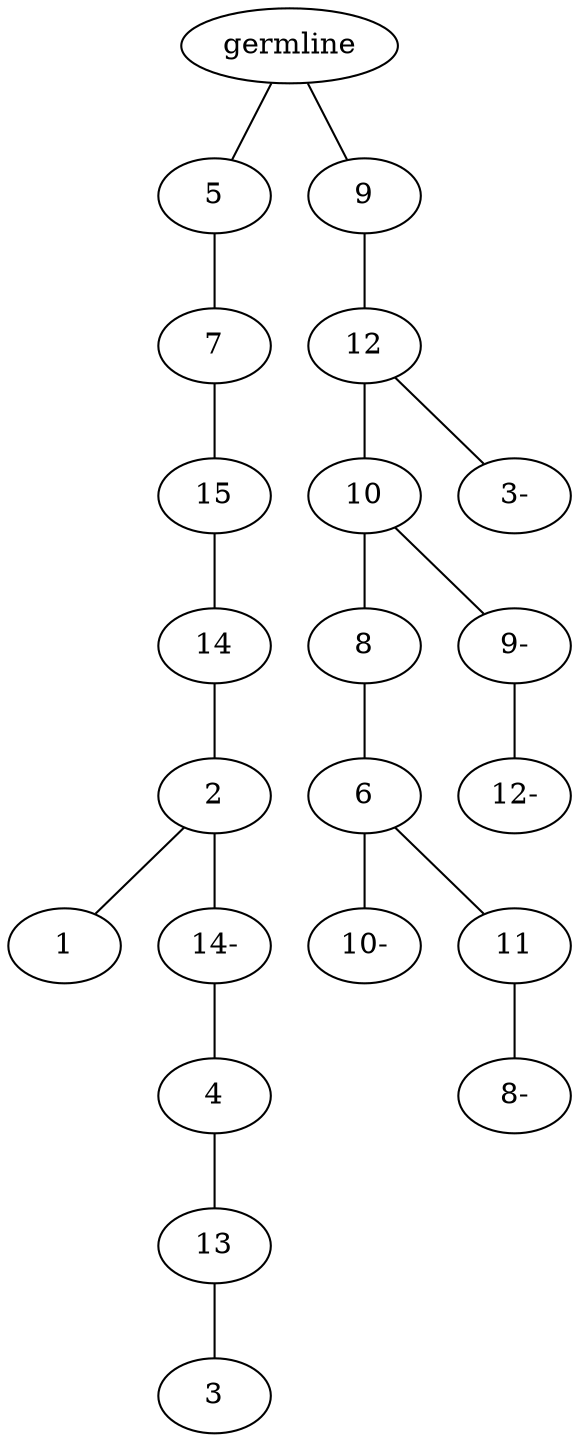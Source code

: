 graph tree {
    "140317886481120" [label="germline"];
    "140317894411408" [label="5"];
    "140317894410976" [label="7"];
    "140317894411888" [label="15"];
    "140317894413856" [label="14"];
    "140317894414288" [label="2"];
    "140317894413568" [label="1"];
    "140317894414144" [label="14-"];
    "140317894413184" [label="4"];
    "140317894411312" [label="13"];
    "140317894410640" [label="3"];
    "140317894413616" [label="9"];
    "140317894412176" [label="12"];
    "140317894410880" [label="10"];
    "140317894412656" [label="8"];
    "140317894411552" [label="6"];
    "140317884031472" [label="10-"];
    "140317884032336" [label="11"];
    "140317884033056" [label="8-"];
    "140317894411840" [label="9-"];
    "140317884031088" [label="12-"];
    "140317894413952" [label="3-"];
    "140317886481120" -- "140317894411408";
    "140317886481120" -- "140317894413616";
    "140317894411408" -- "140317894410976";
    "140317894410976" -- "140317894411888";
    "140317894411888" -- "140317894413856";
    "140317894413856" -- "140317894414288";
    "140317894414288" -- "140317894413568";
    "140317894414288" -- "140317894414144";
    "140317894414144" -- "140317894413184";
    "140317894413184" -- "140317894411312";
    "140317894411312" -- "140317894410640";
    "140317894413616" -- "140317894412176";
    "140317894412176" -- "140317894410880";
    "140317894412176" -- "140317894413952";
    "140317894410880" -- "140317894412656";
    "140317894410880" -- "140317894411840";
    "140317894412656" -- "140317894411552";
    "140317894411552" -- "140317884031472";
    "140317894411552" -- "140317884032336";
    "140317884032336" -- "140317884033056";
    "140317894411840" -- "140317884031088";
}
